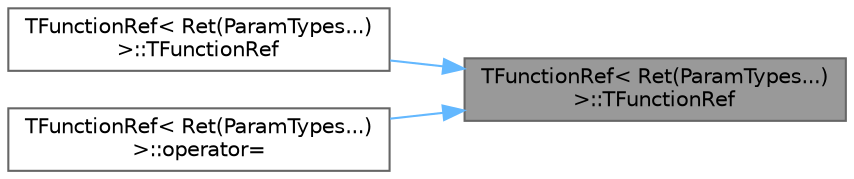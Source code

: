 digraph "TFunctionRef&lt; Ret(ParamTypes...)&gt;::TFunctionRef"
{
 // INTERACTIVE_SVG=YES
 // LATEX_PDF_SIZE
  bgcolor="transparent";
  edge [fontname=Helvetica,fontsize=10,labelfontname=Helvetica,labelfontsize=10];
  node [fontname=Helvetica,fontsize=10,shape=box,height=0.2,width=0.4];
  rankdir="RL";
  Node1 [id="Node000001",label="TFunctionRef\< Ret(ParamTypes...)\l\>::TFunctionRef",height=0.2,width=0.4,color="gray40", fillcolor="grey60", style="filled", fontcolor="black",tooltip="Constructor which binds a TFunctionRef to a callable object."];
  Node1 -> Node2 [id="edge1_Node000001_Node000002",dir="back",color="steelblue1",style="solid",tooltip=" "];
  Node2 [id="Node000002",label="TFunctionRef\< Ret(ParamTypes...)\l\>::TFunctionRef",height=0.2,width=0.4,color="grey40", fillcolor="white", style="filled",URL="$da/d01/classTFunctionRef_3_01Ret_07ParamTypes_8_8_8_08_4.html#ad1aaeba2d7bcaf78f24c559c1c1267a9",tooltip=" "];
  Node1 -> Node3 [id="edge2_Node000001_Node000003",dir="back",color="steelblue1",style="solid",tooltip=" "];
  Node3 [id="Node000003",label="TFunctionRef\< Ret(ParamTypes...)\l\>::operator=",height=0.2,width=0.4,color="grey40", fillcolor="white", style="filled",URL="$da/d01/classTFunctionRef_3_01Ret_07ParamTypes_8_8_8_08_4.html#a8f8644d1cef6ba7f5d555a9225937110",tooltip=" "];
}
